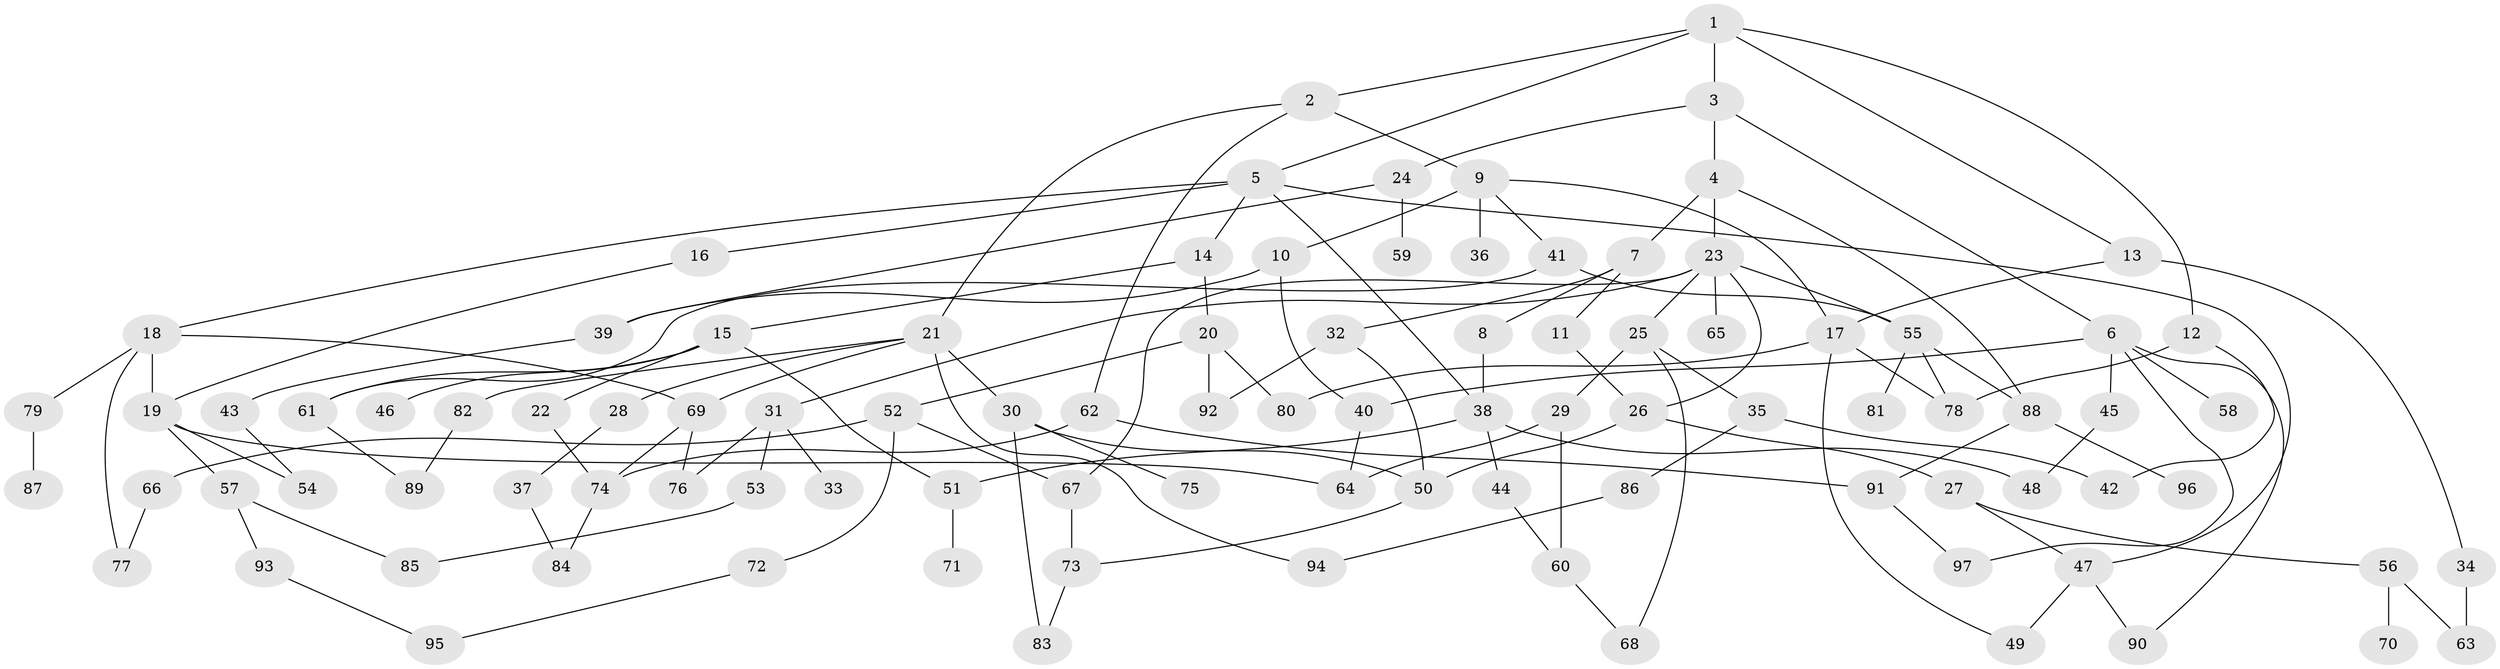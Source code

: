 // Generated by graph-tools (version 1.1) at 2025/42/03/09/25 04:42:32]
// undirected, 97 vertices, 138 edges
graph export_dot {
graph [start="1"]
  node [color=gray90,style=filled];
  1;
  2;
  3;
  4;
  5;
  6;
  7;
  8;
  9;
  10;
  11;
  12;
  13;
  14;
  15;
  16;
  17;
  18;
  19;
  20;
  21;
  22;
  23;
  24;
  25;
  26;
  27;
  28;
  29;
  30;
  31;
  32;
  33;
  34;
  35;
  36;
  37;
  38;
  39;
  40;
  41;
  42;
  43;
  44;
  45;
  46;
  47;
  48;
  49;
  50;
  51;
  52;
  53;
  54;
  55;
  56;
  57;
  58;
  59;
  60;
  61;
  62;
  63;
  64;
  65;
  66;
  67;
  68;
  69;
  70;
  71;
  72;
  73;
  74;
  75;
  76;
  77;
  78;
  79;
  80;
  81;
  82;
  83;
  84;
  85;
  86;
  87;
  88;
  89;
  90;
  91;
  92;
  93;
  94;
  95;
  96;
  97;
  1 -- 2;
  1 -- 3;
  1 -- 5;
  1 -- 12;
  1 -- 13;
  2 -- 9;
  2 -- 21;
  2 -- 62;
  3 -- 4;
  3 -- 6;
  3 -- 24;
  4 -- 7;
  4 -- 23;
  4 -- 88;
  5 -- 14;
  5 -- 16;
  5 -- 18;
  5 -- 38;
  5 -- 47;
  6 -- 45;
  6 -- 58;
  6 -- 90;
  6 -- 97;
  6 -- 40;
  7 -- 8;
  7 -- 11;
  7 -- 32;
  8 -- 38;
  9 -- 10;
  9 -- 17;
  9 -- 36;
  9 -- 41;
  10 -- 40;
  10 -- 39;
  11 -- 26;
  12 -- 78;
  12 -- 42;
  13 -- 34;
  13 -- 17;
  14 -- 15;
  14 -- 20;
  15 -- 22;
  15 -- 46;
  15 -- 61;
  15 -- 51;
  16 -- 19;
  17 -- 78;
  17 -- 49;
  17 -- 80;
  18 -- 19;
  18 -- 69;
  18 -- 77;
  18 -- 79;
  19 -- 57;
  19 -- 64;
  19 -- 54;
  20 -- 52;
  20 -- 80;
  20 -- 92;
  21 -- 28;
  21 -- 30;
  21 -- 82;
  21 -- 69;
  21 -- 94;
  22 -- 74;
  23 -- 25;
  23 -- 26;
  23 -- 31;
  23 -- 55;
  23 -- 65;
  23 -- 67;
  24 -- 39;
  24 -- 59;
  25 -- 29;
  25 -- 35;
  25 -- 68;
  26 -- 27;
  26 -- 50;
  27 -- 47;
  27 -- 56;
  28 -- 37;
  29 -- 60;
  29 -- 64;
  30 -- 50;
  30 -- 75;
  30 -- 83;
  31 -- 33;
  31 -- 53;
  31 -- 76;
  32 -- 92;
  32 -- 50;
  34 -- 63;
  35 -- 42;
  35 -- 86;
  37 -- 84;
  38 -- 44;
  38 -- 48;
  38 -- 51;
  39 -- 43;
  40 -- 64;
  41 -- 61;
  41 -- 55;
  43 -- 54;
  44 -- 60;
  45 -- 48;
  47 -- 49;
  47 -- 90;
  50 -- 73;
  51 -- 71;
  52 -- 66;
  52 -- 72;
  52 -- 67;
  53 -- 85;
  55 -- 81;
  55 -- 78;
  55 -- 88;
  56 -- 70;
  56 -- 63;
  57 -- 85;
  57 -- 93;
  60 -- 68;
  61 -- 89;
  62 -- 74;
  62 -- 91;
  66 -- 77;
  67 -- 73;
  69 -- 74;
  69 -- 76;
  72 -- 95;
  73 -- 83;
  74 -- 84;
  79 -- 87;
  82 -- 89;
  86 -- 94;
  88 -- 91;
  88 -- 96;
  91 -- 97;
  93 -- 95;
}
